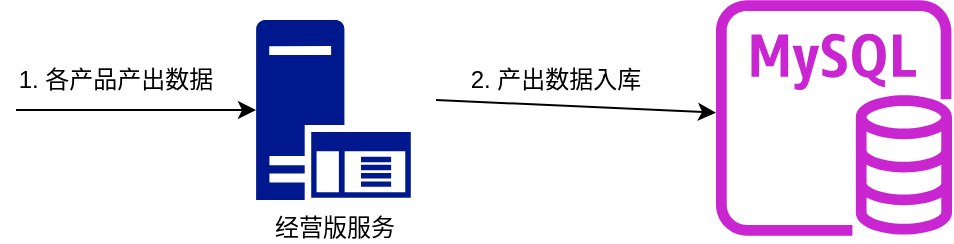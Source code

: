 <mxfile version="22.0.4" type="github">
  <diagram name="第 1 页" id="__mT4-eTXneNjicop5YK">
    <mxGraphModel dx="2074" dy="1125" grid="1" gridSize="10" guides="1" tooltips="1" connect="1" arrows="1" fold="1" page="1" pageScale="1" pageWidth="827" pageHeight="1169" math="0" shadow="0">
      <root>
        <mxCell id="0" />
        <mxCell id="1" parent="0" />
        <mxCell id="dwnvYU284FW_a3KNn8sE-1" value="经营版服务" style="sketch=0;aspect=fixed;pointerEvents=1;shadow=0;dashed=0;html=1;strokeColor=none;labelPosition=center;verticalLabelPosition=bottom;verticalAlign=top;align=center;fillColor=#00188D;shape=mxgraph.mscae.enterprise.application_server" vertex="1" parent="1">
          <mxGeometry x="160" y="230" width="77.4" height="90" as="geometry" />
        </mxCell>
        <mxCell id="dwnvYU284FW_a3KNn8sE-2" value="" style="endArrow=classic;html=1;rounded=0;entryX=0;entryY=0.5;entryDx=0;entryDy=0;entryPerimeter=0;" edge="1" parent="1" target="dwnvYU284FW_a3KNn8sE-1">
          <mxGeometry width="50" height="50" relative="1" as="geometry">
            <mxPoint x="40" y="275" as="sourcePoint" />
            <mxPoint x="110" y="240" as="targetPoint" />
          </mxGeometry>
        </mxCell>
        <mxCell id="dwnvYU284FW_a3KNn8sE-6" value="" style="sketch=0;outlineConnect=0;fontColor=#232F3E;gradientColor=none;fillColor=#C925D1;strokeColor=none;dashed=0;verticalLabelPosition=bottom;verticalAlign=top;align=center;html=1;fontSize=12;fontStyle=0;aspect=fixed;pointerEvents=1;shape=mxgraph.aws4.rds_mysql_instance;" vertex="1" parent="1">
          <mxGeometry x="390" y="220" width="118" height="118" as="geometry" />
        </mxCell>
        <mxCell id="dwnvYU284FW_a3KNn8sE-7" value="" style="endArrow=classic;html=1;rounded=0;" edge="1" parent="1" target="dwnvYU284FW_a3KNn8sE-6">
          <mxGeometry width="50" height="50" relative="1" as="geometry">
            <mxPoint x="250" y="270" as="sourcePoint" />
            <mxPoint x="370" y="270" as="targetPoint" />
          </mxGeometry>
        </mxCell>
        <mxCell id="dwnvYU284FW_a3KNn8sE-8" value="1. 各产品产出数据" style="text;html=1;strokeColor=none;fillColor=none;align=center;verticalAlign=middle;whiteSpace=wrap;rounded=0;" vertex="1" parent="1">
          <mxGeometry x="40" y="250" width="100" height="20" as="geometry" />
        </mxCell>
        <mxCell id="dwnvYU284FW_a3KNn8sE-9" value="2. 产出数据入库" style="text;html=1;strokeColor=none;fillColor=none;align=center;verticalAlign=middle;whiteSpace=wrap;rounded=0;" vertex="1" parent="1">
          <mxGeometry x="260" y="250" width="100" height="20" as="geometry" />
        </mxCell>
      </root>
    </mxGraphModel>
  </diagram>
</mxfile>
